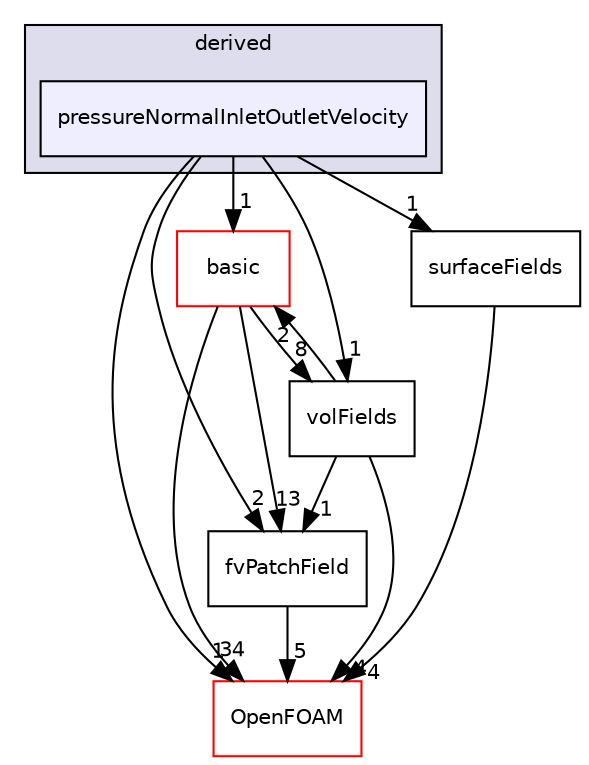 digraph "src/finiteVolume/fields/fvPatchFields/derived/pressureNormalInletOutletVelocity" {
  bgcolor=transparent;
  compound=true
  node [ fontsize="10", fontname="Helvetica"];
  edge [ labelfontsize="10", labelfontname="Helvetica"];
  subgraph clusterdir_ece9aa6b5af9a7776a75b0c1993b0910 {
    graph [ bgcolor="#ddddee", pencolor="black", label="derived" fontname="Helvetica", fontsize="10", URL="dir_ece9aa6b5af9a7776a75b0c1993b0910.html"]
  dir_61ebb8b13f4f521be5879a955e459673 [shape=box, label="pressureNormalInletOutletVelocity", style="filled", fillcolor="#eeeeff", pencolor="black", URL="dir_61ebb8b13f4f521be5879a955e459673.html"];
  }
  dir_546b14c9025d30bb5b92fa069dbdd82c [shape=box label="basic" color="red" URL="dir_546b14c9025d30bb5b92fa069dbdd82c.html"];
  dir_6b9423849569a7ee618201e7cfce9eaa [shape=box label="fvPatchField" URL="dir_6b9423849569a7ee618201e7cfce9eaa.html"];
  dir_bd8bf7fa65467c460a50eacc456ce356 [shape=box label="volFields" URL="dir_bd8bf7fa65467c460a50eacc456ce356.html"];
  dir_c5473ff19b20e6ec4dfe5c310b3778a8 [shape=box label="OpenFOAM" color="red" URL="dir_c5473ff19b20e6ec4dfe5c310b3778a8.html"];
  dir_606ba9250f9107f82f779cbd3e87c3a5 [shape=box label="surfaceFields" URL="dir_606ba9250f9107f82f779cbd3e87c3a5.html"];
  dir_546b14c9025d30bb5b92fa069dbdd82c->dir_6b9423849569a7ee618201e7cfce9eaa [headlabel="13", labeldistance=1.5 headhref="dir_000933_001031.html"];
  dir_546b14c9025d30bb5b92fa069dbdd82c->dir_bd8bf7fa65467c460a50eacc456ce356 [headlabel="8", labeldistance=1.5 headhref="dir_000933_001052.html"];
  dir_546b14c9025d30bb5b92fa069dbdd82c->dir_c5473ff19b20e6ec4dfe5c310b3778a8 [headlabel="34", labeldistance=1.5 headhref="dir_000933_001887.html"];
  dir_61ebb8b13f4f521be5879a955e459673->dir_546b14c9025d30bb5b92fa069dbdd82c [headlabel="1", labeldistance=1.5 headhref="dir_001002_000933.html"];
  dir_61ebb8b13f4f521be5879a955e459673->dir_6b9423849569a7ee618201e7cfce9eaa [headlabel="2", labeldistance=1.5 headhref="dir_001002_001031.html"];
  dir_61ebb8b13f4f521be5879a955e459673->dir_bd8bf7fa65467c460a50eacc456ce356 [headlabel="1", labeldistance=1.5 headhref="dir_001002_001052.html"];
  dir_61ebb8b13f4f521be5879a955e459673->dir_c5473ff19b20e6ec4dfe5c310b3778a8 [headlabel="1", labeldistance=1.5 headhref="dir_001002_001887.html"];
  dir_61ebb8b13f4f521be5879a955e459673->dir_606ba9250f9107f82f779cbd3e87c3a5 [headlabel="1", labeldistance=1.5 headhref="dir_001002_001051.html"];
  dir_6b9423849569a7ee618201e7cfce9eaa->dir_c5473ff19b20e6ec4dfe5c310b3778a8 [headlabel="5", labeldistance=1.5 headhref="dir_001031_001887.html"];
  dir_bd8bf7fa65467c460a50eacc456ce356->dir_546b14c9025d30bb5b92fa069dbdd82c [headlabel="2", labeldistance=1.5 headhref="dir_001052_000933.html"];
  dir_bd8bf7fa65467c460a50eacc456ce356->dir_6b9423849569a7ee618201e7cfce9eaa [headlabel="1", labeldistance=1.5 headhref="dir_001052_001031.html"];
  dir_bd8bf7fa65467c460a50eacc456ce356->dir_c5473ff19b20e6ec4dfe5c310b3778a8 [headlabel="4", labeldistance=1.5 headhref="dir_001052_001887.html"];
  dir_606ba9250f9107f82f779cbd3e87c3a5->dir_c5473ff19b20e6ec4dfe5c310b3778a8 [headlabel="4", labeldistance=1.5 headhref="dir_001051_001887.html"];
}
